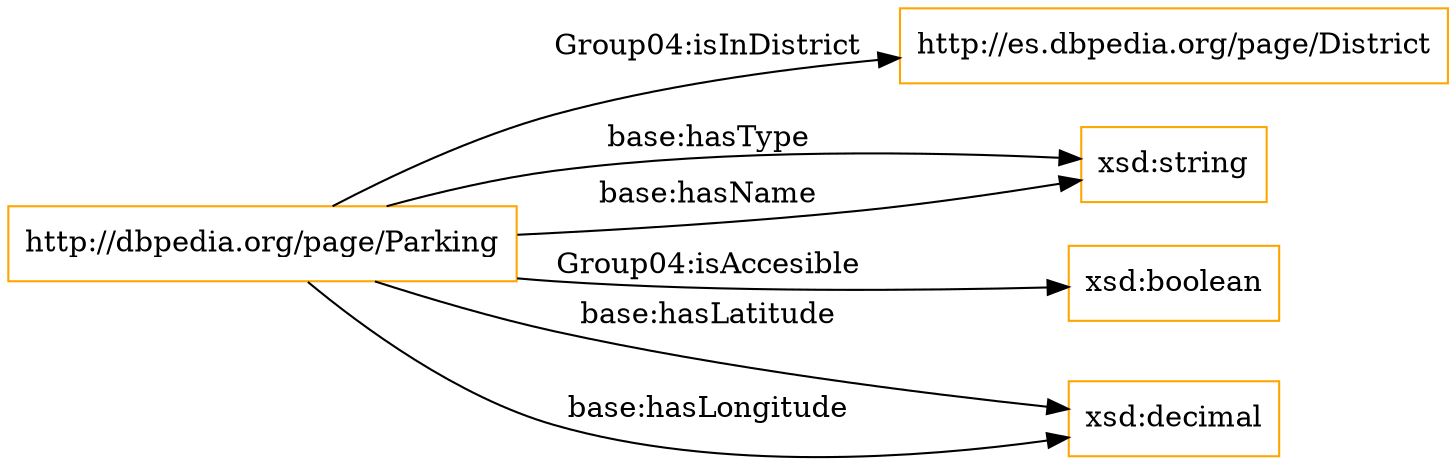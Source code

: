 digraph ar2dtool_diagram { 
rankdir=LR;
size="1501"
node [shape = rectangle, color="orange"]; "http://es.dbpedia.org/page/District" "http://dbpedia.org/page/Parking" ; /*classes style*/
	"http://dbpedia.org/page/Parking" -> "xsd:string" [ label = "base:hasType" ];
	"http://dbpedia.org/page/Parking" -> "xsd:boolean" [ label = "Group04:isAccesible" ];
	"http://dbpedia.org/page/Parking" -> "xsd:decimal" [ label = "base:hasLatitude" ];
	"http://dbpedia.org/page/Parking" -> "xsd:decimal" [ label = "base:hasLongitude" ];
	"http://dbpedia.org/page/Parking" -> "http://es.dbpedia.org/page/District" [ label = "Group04:isInDistrict" ];
	"http://dbpedia.org/page/Parking" -> "xsd:string" [ label = "base:hasName" ];

}
